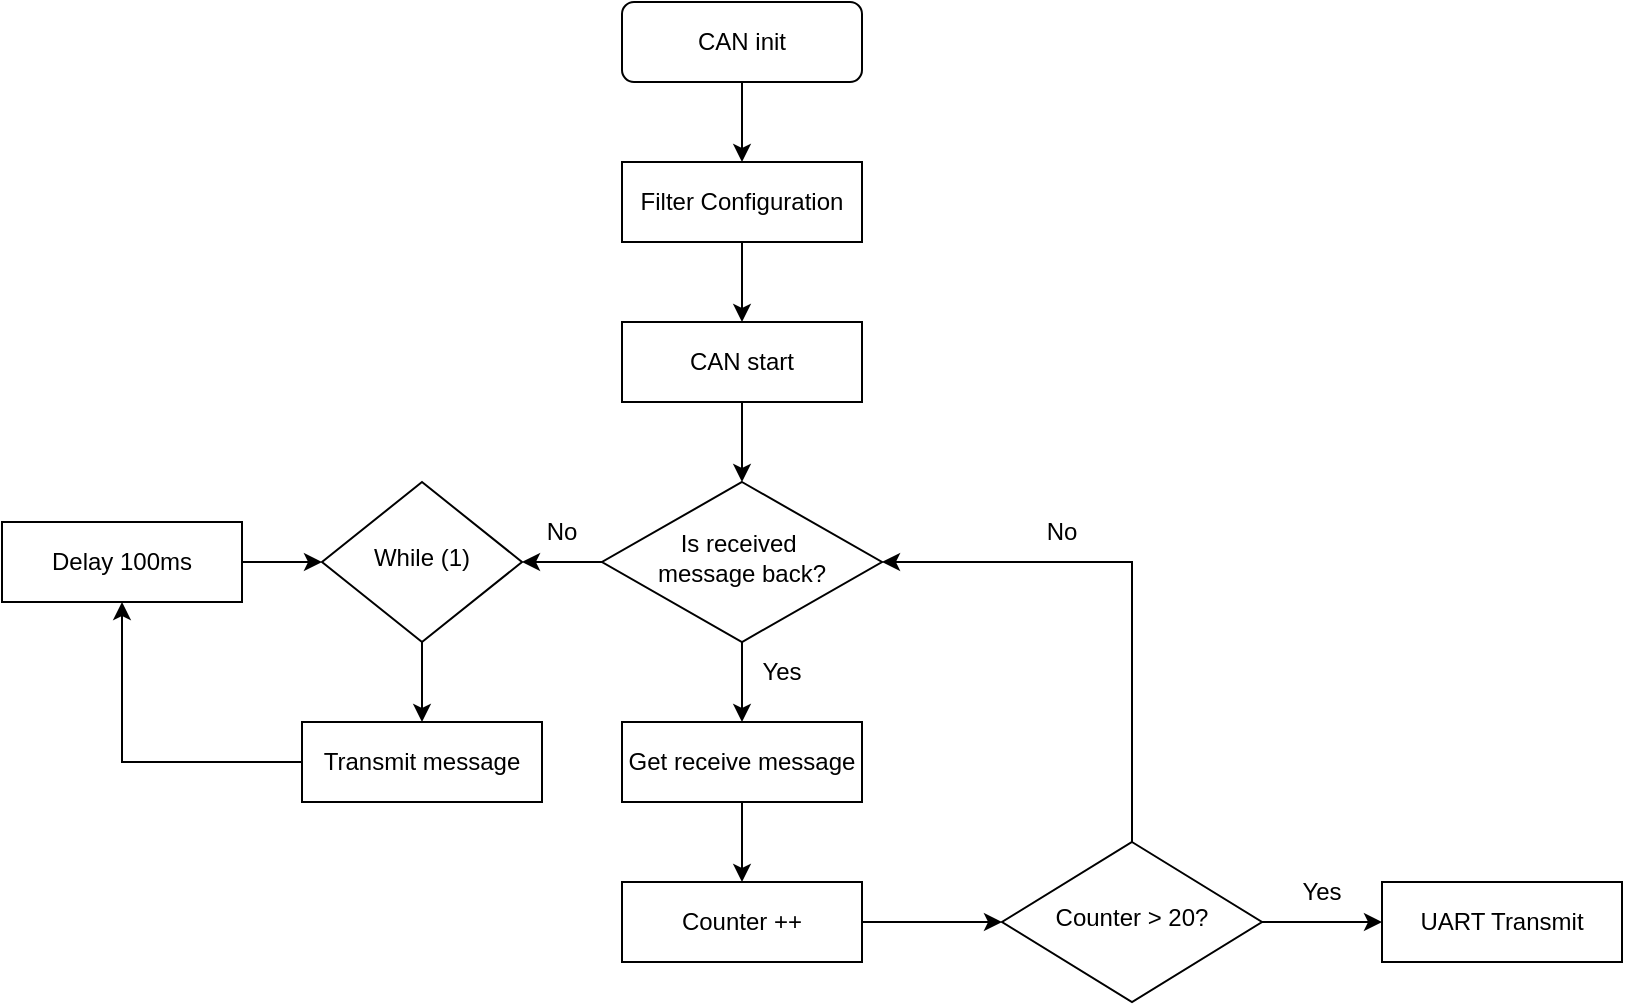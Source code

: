 <mxfile version="26.2.14">
  <diagram id="C5RBs43oDa-KdzZeNtuy" name="Page-1">
    <mxGraphModel dx="2010" dy="608" grid="1" gridSize="10" guides="1" tooltips="1" connect="1" arrows="1" fold="1" page="1" pageScale="1" pageWidth="827" pageHeight="1169" math="0" shadow="0">
      <root>
        <mxCell id="WIyWlLk6GJQsqaUBKTNV-0" />
        <mxCell id="WIyWlLk6GJQsqaUBKTNV-1" parent="WIyWlLk6GJQsqaUBKTNV-0" />
        <mxCell id="BSAUwJKBO7j2kIfMWwGT-10" value="" style="edgeStyle=orthogonalEdgeStyle;rounded=0;orthogonalLoop=1;jettySize=auto;html=1;" edge="1" parent="WIyWlLk6GJQsqaUBKTNV-1" source="WIyWlLk6GJQsqaUBKTNV-3" target="BSAUwJKBO7j2kIfMWwGT-1">
          <mxGeometry relative="1" as="geometry" />
        </mxCell>
        <mxCell id="WIyWlLk6GJQsqaUBKTNV-3" value="CAN init" style="rounded=1;whiteSpace=wrap;html=1;fontSize=12;glass=0;strokeWidth=1;shadow=0;" parent="WIyWlLk6GJQsqaUBKTNV-1" vertex="1">
          <mxGeometry x="160" y="80" width="120" height="40" as="geometry" />
        </mxCell>
        <mxCell id="BSAUwJKBO7j2kIfMWwGT-9" value="" style="edgeStyle=orthogonalEdgeStyle;rounded=0;orthogonalLoop=1;jettySize=auto;html=1;" edge="1" parent="WIyWlLk6GJQsqaUBKTNV-1" source="BSAUwJKBO7j2kIfMWwGT-1" target="BSAUwJKBO7j2kIfMWwGT-3">
          <mxGeometry relative="1" as="geometry" />
        </mxCell>
        <mxCell id="BSAUwJKBO7j2kIfMWwGT-1" value="Filter Configuration" style="rounded=0;whiteSpace=wrap;html=1;fontSize=12;glass=0;strokeWidth=1;shadow=0;" vertex="1" parent="WIyWlLk6GJQsqaUBKTNV-1">
          <mxGeometry x="160" y="160" width="120" height="40" as="geometry" />
        </mxCell>
        <mxCell id="BSAUwJKBO7j2kIfMWwGT-8" value="" style="edgeStyle=orthogonalEdgeStyle;rounded=0;orthogonalLoop=1;jettySize=auto;html=1;" edge="1" parent="WIyWlLk6GJQsqaUBKTNV-1" source="BSAUwJKBO7j2kIfMWwGT-3" target="BSAUwJKBO7j2kIfMWwGT-4">
          <mxGeometry relative="1" as="geometry" />
        </mxCell>
        <mxCell id="BSAUwJKBO7j2kIfMWwGT-3" value="CAN start" style="rounded=0;whiteSpace=wrap;html=1;fontSize=12;glass=0;strokeWidth=1;shadow=0;" vertex="1" parent="WIyWlLk6GJQsqaUBKTNV-1">
          <mxGeometry x="160" y="240" width="120" height="40" as="geometry" />
        </mxCell>
        <mxCell id="BSAUwJKBO7j2kIfMWwGT-7" value="" style="edgeStyle=orthogonalEdgeStyle;rounded=0;orthogonalLoop=1;jettySize=auto;html=1;" edge="1" parent="WIyWlLk6GJQsqaUBKTNV-1" source="BSAUwJKBO7j2kIfMWwGT-4">
          <mxGeometry relative="1" as="geometry">
            <mxPoint x="220" y="440" as="targetPoint" />
          </mxGeometry>
        </mxCell>
        <mxCell id="BSAUwJKBO7j2kIfMWwGT-18" value="" style="edgeStyle=orthogonalEdgeStyle;rounded=0;orthogonalLoop=1;jettySize=auto;html=1;" edge="1" parent="WIyWlLk6GJQsqaUBKTNV-1" source="BSAUwJKBO7j2kIfMWwGT-4" target="BSAUwJKBO7j2kIfMWwGT-12">
          <mxGeometry relative="1" as="geometry" />
        </mxCell>
        <mxCell id="BSAUwJKBO7j2kIfMWwGT-4" value="Is received&amp;nbsp;&lt;div&gt;message back?&lt;/div&gt;" style="rhombus;whiteSpace=wrap;html=1;shadow=0;fontFamily=Helvetica;fontSize=12;align=center;strokeWidth=1;spacing=6;spacingTop=-4;" vertex="1" parent="WIyWlLk6GJQsqaUBKTNV-1">
          <mxGeometry x="150" y="320" width="140" height="80" as="geometry" />
        </mxCell>
        <mxCell id="BSAUwJKBO7j2kIfMWwGT-22" value="" style="edgeStyle=orthogonalEdgeStyle;rounded=0;orthogonalLoop=1;jettySize=auto;html=1;" edge="1" parent="WIyWlLk6GJQsqaUBKTNV-1" source="BSAUwJKBO7j2kIfMWwGT-5" target="BSAUwJKBO7j2kIfMWwGT-21">
          <mxGeometry relative="1" as="geometry" />
        </mxCell>
        <mxCell id="BSAUwJKBO7j2kIfMWwGT-5" value="Get receive message" style="rounded=0;whiteSpace=wrap;html=1;fontSize=12;glass=0;strokeWidth=1;shadow=0;" vertex="1" parent="WIyWlLk6GJQsqaUBKTNV-1">
          <mxGeometry x="160" y="440" width="120" height="40" as="geometry" />
        </mxCell>
        <mxCell id="BSAUwJKBO7j2kIfMWwGT-11" value="No" style="text;html=1;align=center;verticalAlign=middle;whiteSpace=wrap;rounded=0;" vertex="1" parent="WIyWlLk6GJQsqaUBKTNV-1">
          <mxGeometry x="100" y="330" width="60" height="30" as="geometry" />
        </mxCell>
        <mxCell id="BSAUwJKBO7j2kIfMWwGT-20" value="" style="edgeStyle=orthogonalEdgeStyle;rounded=0;orthogonalLoop=1;jettySize=auto;html=1;" edge="1" parent="WIyWlLk6GJQsqaUBKTNV-1" source="BSAUwJKBO7j2kIfMWwGT-12" target="BSAUwJKBO7j2kIfMWwGT-13">
          <mxGeometry relative="1" as="geometry" />
        </mxCell>
        <mxCell id="BSAUwJKBO7j2kIfMWwGT-12" value="While (1)" style="rhombus;whiteSpace=wrap;html=1;shadow=0;fontFamily=Helvetica;fontSize=12;align=center;strokeWidth=1;spacing=6;spacingTop=-4;" vertex="1" parent="WIyWlLk6GJQsqaUBKTNV-1">
          <mxGeometry x="10" y="320" width="100" height="80" as="geometry" />
        </mxCell>
        <mxCell id="BSAUwJKBO7j2kIfMWwGT-16" value="" style="edgeStyle=orthogonalEdgeStyle;rounded=0;orthogonalLoop=1;jettySize=auto;html=1;" edge="1" parent="WIyWlLk6GJQsqaUBKTNV-1" source="BSAUwJKBO7j2kIfMWwGT-13" target="BSAUwJKBO7j2kIfMWwGT-14">
          <mxGeometry relative="1" as="geometry" />
        </mxCell>
        <mxCell id="BSAUwJKBO7j2kIfMWwGT-13" value="Transmit message" style="rounded=0;whiteSpace=wrap;html=1;fontSize=12;glass=0;strokeWidth=1;shadow=0;" vertex="1" parent="WIyWlLk6GJQsqaUBKTNV-1">
          <mxGeometry y="440" width="120" height="40" as="geometry" />
        </mxCell>
        <mxCell id="BSAUwJKBO7j2kIfMWwGT-17" style="edgeStyle=orthogonalEdgeStyle;rounded=0;orthogonalLoop=1;jettySize=auto;html=1;entryX=0;entryY=0.5;entryDx=0;entryDy=0;" edge="1" parent="WIyWlLk6GJQsqaUBKTNV-1" source="BSAUwJKBO7j2kIfMWwGT-14" target="BSAUwJKBO7j2kIfMWwGT-12">
          <mxGeometry relative="1" as="geometry">
            <Array as="points">
              <mxPoint x="-30" y="360" />
              <mxPoint x="-30" y="360" />
            </Array>
          </mxGeometry>
        </mxCell>
        <mxCell id="BSAUwJKBO7j2kIfMWwGT-14" value="Delay 100ms" style="rounded=0;whiteSpace=wrap;html=1;fontSize=12;glass=0;strokeWidth=1;shadow=0;" vertex="1" parent="WIyWlLk6GJQsqaUBKTNV-1">
          <mxGeometry x="-150" y="340" width="120" height="40" as="geometry" />
        </mxCell>
        <mxCell id="BSAUwJKBO7j2kIfMWwGT-19" value="Yes" style="text;html=1;align=center;verticalAlign=middle;whiteSpace=wrap;rounded=0;" vertex="1" parent="WIyWlLk6GJQsqaUBKTNV-1">
          <mxGeometry x="210" y="400" width="60" height="30" as="geometry" />
        </mxCell>
        <mxCell id="BSAUwJKBO7j2kIfMWwGT-24" value="" style="edgeStyle=orthogonalEdgeStyle;rounded=0;orthogonalLoop=1;jettySize=auto;html=1;" edge="1" parent="WIyWlLk6GJQsqaUBKTNV-1" source="BSAUwJKBO7j2kIfMWwGT-21" target="BSAUwJKBO7j2kIfMWwGT-23">
          <mxGeometry relative="1" as="geometry" />
        </mxCell>
        <mxCell id="BSAUwJKBO7j2kIfMWwGT-21" value="Counter ++" style="rounded=0;whiteSpace=wrap;html=1;fontSize=12;glass=0;strokeWidth=1;shadow=0;" vertex="1" parent="WIyWlLk6GJQsqaUBKTNV-1">
          <mxGeometry x="160" y="520" width="120" height="40" as="geometry" />
        </mxCell>
        <mxCell id="BSAUwJKBO7j2kIfMWwGT-25" style="edgeStyle=orthogonalEdgeStyle;rounded=0;orthogonalLoop=1;jettySize=auto;html=1;entryX=1;entryY=0.5;entryDx=0;entryDy=0;" edge="1" parent="WIyWlLk6GJQsqaUBKTNV-1" source="BSAUwJKBO7j2kIfMWwGT-23" target="BSAUwJKBO7j2kIfMWwGT-4">
          <mxGeometry relative="1" as="geometry">
            <Array as="points">
              <mxPoint x="415" y="360" />
            </Array>
          </mxGeometry>
        </mxCell>
        <mxCell id="BSAUwJKBO7j2kIfMWwGT-29" value="" style="edgeStyle=orthogonalEdgeStyle;rounded=0;orthogonalLoop=1;jettySize=auto;html=1;" edge="1" parent="WIyWlLk6GJQsqaUBKTNV-1" source="BSAUwJKBO7j2kIfMWwGT-23" target="BSAUwJKBO7j2kIfMWwGT-28">
          <mxGeometry relative="1" as="geometry" />
        </mxCell>
        <mxCell id="BSAUwJKBO7j2kIfMWwGT-23" value="Counter &amp;gt; 20?" style="rhombus;whiteSpace=wrap;html=1;shadow=0;fontFamily=Helvetica;fontSize=12;align=center;strokeWidth=1;spacing=6;spacingTop=-4;" vertex="1" parent="WIyWlLk6GJQsqaUBKTNV-1">
          <mxGeometry x="350" y="500" width="130" height="80" as="geometry" />
        </mxCell>
        <mxCell id="BSAUwJKBO7j2kIfMWwGT-26" value="No" style="text;html=1;align=center;verticalAlign=middle;whiteSpace=wrap;rounded=0;" vertex="1" parent="WIyWlLk6GJQsqaUBKTNV-1">
          <mxGeometry x="350" y="330" width="60" height="30" as="geometry" />
        </mxCell>
        <mxCell id="BSAUwJKBO7j2kIfMWwGT-28" value="UART Transmit" style="rounded=0;whiteSpace=wrap;html=1;fontSize=12;glass=0;strokeWidth=1;shadow=0;" vertex="1" parent="WIyWlLk6GJQsqaUBKTNV-1">
          <mxGeometry x="540" y="520" width="120" height="40" as="geometry" />
        </mxCell>
        <mxCell id="BSAUwJKBO7j2kIfMWwGT-30" value="Yes" style="text;html=1;align=center;verticalAlign=middle;whiteSpace=wrap;rounded=0;" vertex="1" parent="WIyWlLk6GJQsqaUBKTNV-1">
          <mxGeometry x="480" y="510" width="60" height="30" as="geometry" />
        </mxCell>
      </root>
    </mxGraphModel>
  </diagram>
</mxfile>
